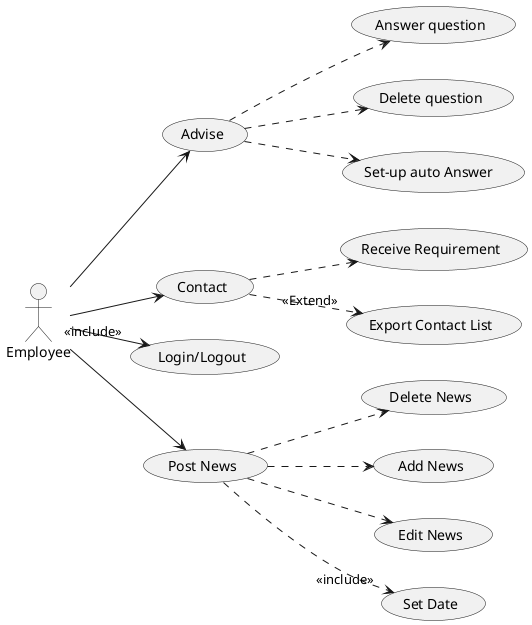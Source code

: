 @startuml
left to right direction
skinparam DefaultTextAlignment center
skinparam style strictuml
Actor Employee as Emp
usecase "Advise" as UCAdv
usecase "Answer question" as UCAns
usecase "Delete question" as UCDeQ
usecase "Set-up auto Answer " as UCSeAuto
Emp-->UCAdv
(UCAdv)..>(UCAns)
(UCAdv)..>(UCDeQ)
(UCAdv)..>(UCSeAuto)
usecase "Contact" as UCCont
usecase "Receive Requirement" as UCReq /'Tiếp nhận yêu cầu'/
usecase "Export Contact List" as UCExCL /'Xuất danh sách liên hệ'/
Emp-->(UCCont)
(UCCont)..>(UCReq)
(UCCont)..>"<<Extend>>"(UCExCL)
usecase "Login/Logout" as UCAcc
Emp-->"<<include>>"(UCAcc)
'/Đăng tin BDS'/
usecase "Post News" as UCNew
 usecase "Delete News" as UcDeNews
 usecase "Add News" as UcAdNews
 usecase "Edit News" as UcEdNews
 usecase "Set Date"as UCSetDate /'Lên lịch đăng tin'/
 (UCNew)..>"<<include>>"(UCSetDate)
 (UCNew)..>(UcAdNews)
 (UCNew)..>(UcEdNews)
 (UCNew)..>(UcDeNews)
 Emp-->(UCNew)
@enduml